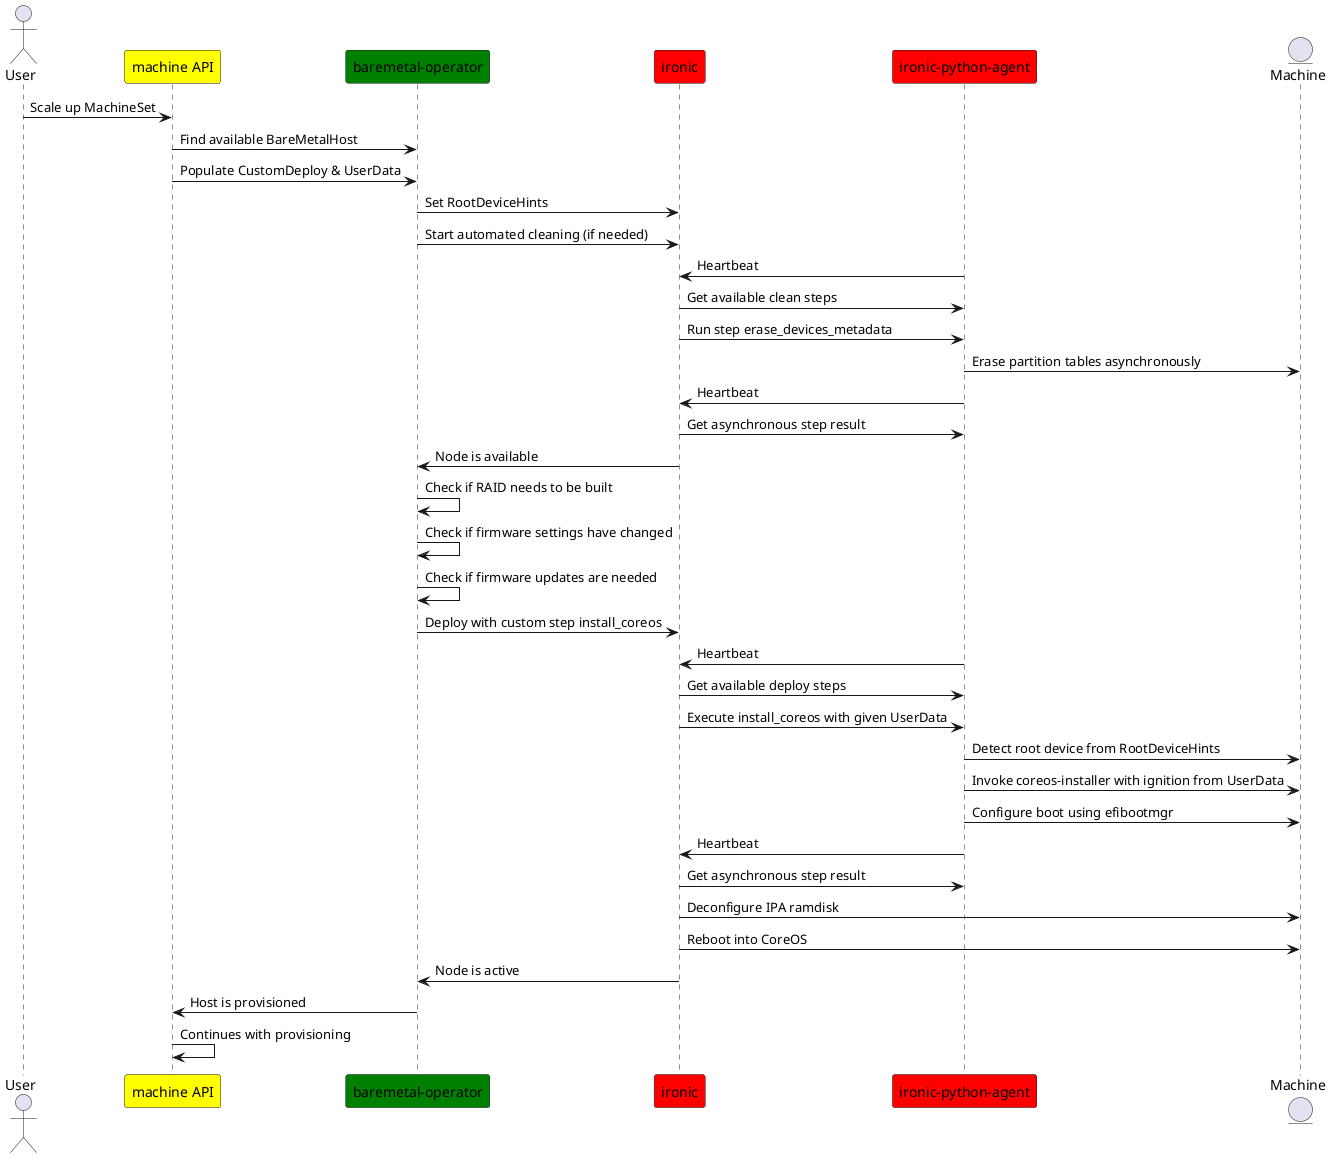 @startuml
actor User
participant "machine API" as MAPI #yellow
participant "baremetal-operator" as BMO #green
participant ironic as Ironic #red
participant "ironic-python-agent" as IPA #red
entity Machine

User->MAPI: Scale up MachineSet
MAPI->BMO: Find available BareMetalHost
MAPI->BMO: Populate CustomDeploy & UserData
BMO->Ironic: Set RootDeviceHints
BMO->Ironic: Start automated cleaning (if needed)
IPA->Ironic: Heartbeat
Ironic->IPA: Get available clean steps
Ironic->IPA: Run step erase_devices_metadata
IPA->Machine: Erase partition tables asynchronously
IPA->Ironic: Heartbeat
Ironic->IPA: Get asynchronous step result
Ironic->BMO: Node is available
BMO->BMO: Check if RAID needs to be built
BMO->BMO: Check if firmware settings have changed
BMO->BMO: Check if firmware updates are needed
BMO->Ironic: Deploy with custom step install_coreos
IPA->Ironic: Heartbeat
Ironic->IPA: Get available deploy steps
Ironic->IPA: Execute install_coreos with given UserData
IPA->Machine: Detect root device from RootDeviceHints
IPA->Machine: Invoke coreos-installer with ignition from UserData
IPA->Machine: Configure boot using efibootmgr
IPA->Ironic: Heartbeat
Ironic->IPA: Get asynchronous step result
Ironic->Machine: Deconfigure IPA ramdisk
Ironic->Machine: Reboot into CoreOS
Ironic->BMO: Node is active
BMO->MAPI: Host is provisioned
MAPI->MAPI: Continues with provisioning
@enduml
